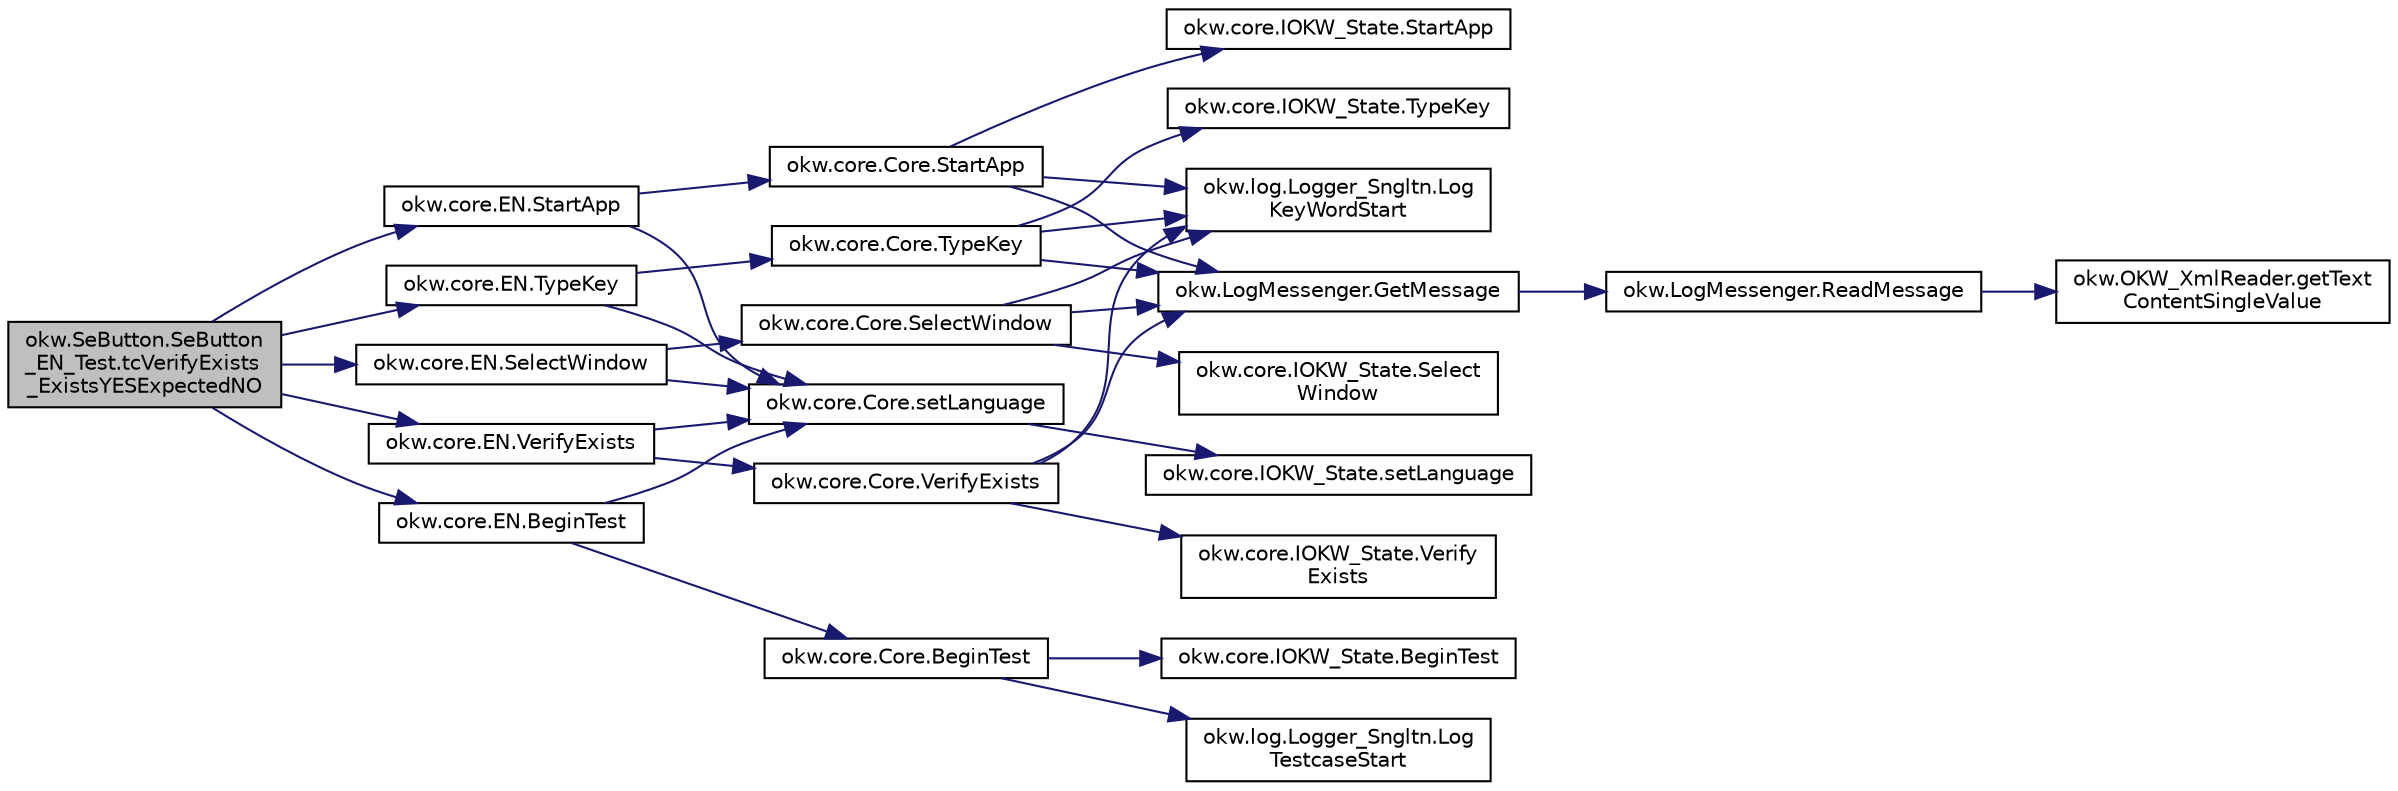 digraph "okw.SeButton.SeButton_EN_Test.tcVerifyExists_ExistsYESExpectedNO"
{
 // INTERACTIVE_SVG=YES
 // LATEX_PDF_SIZE
  edge [fontname="Helvetica",fontsize="10",labelfontname="Helvetica",labelfontsize="10"];
  node [fontname="Helvetica",fontsize="10",shape=record];
  rankdir="LR";
  Node699 [label="okw.SeButton.SeButton\l_EN_Test.tcVerifyExists\l_ExistsYESExpectedNO",height=0.2,width=0.4,color="black", fillcolor="grey75", style="filled", fontcolor="black",tooltip="Test des Schlüsselwortes VerifyExists für den GUI-Adapter SeButton."];
  Node699 -> Node700 [color="midnightblue",fontsize="10",style="solid",fontname="Helvetica"];
  Node700 [label="okw.core.EN.BeginTest",height=0.2,width=0.4,color="black", fillcolor="white", style="filled",URL="$classokw_1_1core_1_1_e_n.html#aef613b0a3e6bb8a9623984db145cae69",tooltip="Markiert den Anfang eines neuen Testfalls."];
  Node700 -> Node701 [color="midnightblue",fontsize="10",style="solid",fontname="Helvetica"];
  Node701 [label="okw.core.Core.setLanguage",height=0.2,width=0.4,color="black", fillcolor="white", style="filled",URL="$classokw_1_1core_1_1_core.html#ab4e0f723d27cb11c944ec4c82c426100",tooltip="Setzt die Sprache auf den gegebenen wert Language."];
  Node701 -> Node702 [color="midnightblue",fontsize="10",style="solid",fontname="Helvetica"];
  Node702 [label="okw.core.IOKW_State.setLanguage",height=0.2,width=0.4,color="black", fillcolor="white", style="filled",URL="$interfaceokw_1_1core_1_1_i_o_k_w___state.html#a866baa0bde08a47418f54d63bdb56097",tooltip="Interne Methode zum setzen der Sprache für die sprachabhängigen Ausgaben der Dokumentation (Log)."];
  Node700 -> Node703 [color="midnightblue",fontsize="10",style="solid",fontname="Helvetica"];
  Node703 [label="okw.core.Core.BeginTest",height=0.2,width=0.4,color="black", fillcolor="white", style="filled",URL="$classokw_1_1core_1_1_core.html#acfefe92468c9eb9e951846372726c4d8",tooltip="Markiert den Anfang eines neuen Testfalls."];
  Node703 -> Node704 [color="midnightblue",fontsize="10",style="solid",fontname="Helvetica"];
  Node704 [label="okw.log.Logger_Sngltn.Log\lTestcaseStart",height=0.2,width=0.4,color="black", fillcolor="white", style="filled",URL="$classokw_1_1log_1_1_logger___sngltn.html#a60f4ad59db847ae61df928f9920f3deb",tooltip="Ausgabe des Testfalls."];
  Node703 -> Node705 [color="midnightblue",fontsize="10",style="solid",fontname="Helvetica"];
  Node705 [label="okw.core.IOKW_State.BeginTest",height=0.2,width=0.4,color="black", fillcolor="white", style="filled",URL="$interfaceokw_1_1core_1_1_i_o_k_w___state.html#ae5480ddb1fc37eade5d899d335bc4b13",tooltip="Markiert den Anfang eines neuen Testfalls."];
  Node699 -> Node706 [color="midnightblue",fontsize="10",style="solid",fontname="Helvetica"];
  Node706 [label="okw.core.EN.StartApp",height=0.2,width=0.4,color="black", fillcolor="white", style="filled",URL="$classokw_1_1core_1_1_e_n.html#aaa7465ee7f135c724668d8b22dc2219f",tooltip="Startet die gegebene Anwendung."];
  Node706 -> Node701 [color="midnightblue",fontsize="10",style="solid",fontname="Helvetica"];
  Node706 -> Node707 [color="midnightblue",fontsize="10",style="solid",fontname="Helvetica"];
  Node707 [label="okw.core.Core.StartApp",height=0.2,width=0.4,color="black", fillcolor="white", style="filled",URL="$classokw_1_1core_1_1_core.html#ac20a22275b6aea1c4e551dce1fd0c1e9",tooltip="Startet die gegebene Anwendung."];
  Node707 -> Node708 [color="midnightblue",fontsize="10",style="solid",fontname="Helvetica"];
  Node708 [label="okw.log.Logger_Sngltn.Log\lKeyWordStart",height=0.2,width=0.4,color="black", fillcolor="white", style="filled",URL="$classokw_1_1log_1_1_logger___sngltn.html#a70ec25e200e00ecefc544e8fd371d2ef",tooltip="Ausgabe eines Schlüsselwortes."];
  Node707 -> Node709 [color="midnightblue",fontsize="10",style="solid",fontname="Helvetica"];
  Node709 [label="okw.LogMessenger.GetMessage",height=0.2,width=0.4,color="black", fillcolor="white", style="filled",URL="$classokw_1_1_log_messenger.html#af225d1f037d47b3b085175c09d78bdd2",tooltip="Holt die Log-Meldung für MethodeNmae/Textkey ohne weitere Parameter."];
  Node709 -> Node710 [color="midnightblue",fontsize="10",style="solid",fontname="Helvetica"];
  Node710 [label="okw.LogMessenger.ReadMessage",height=0.2,width=0.4,color="black", fillcolor="white", style="filled",URL="$classokw_1_1_log_messenger.html#a530cd6ab82ec82a04206a2e976ec06e3",tooltip="Interne Kernfunktion holt die Log-Meldung mit Platzhaltern aus der XML-Datei."];
  Node710 -> Node711 [color="midnightblue",fontsize="10",style="solid",fontname="Helvetica"];
  Node711 [label="okw.OKW_XmlReader.getText\lContentSingleValue",height=0.2,width=0.4,color="black", fillcolor="white", style="filled",URL="$classokw_1_1_o_k_w___xml_reader.html#ab920b5335a2e1429c14cc5f8e79f39eb",tooltip="Lies den TextContent eines Tag."];
  Node707 -> Node712 [color="midnightblue",fontsize="10",style="solid",fontname="Helvetica"];
  Node712 [label="okw.core.IOKW_State.StartApp",height=0.2,width=0.4,color="black", fillcolor="white", style="filled",URL="$interfaceokw_1_1core_1_1_i_o_k_w___state.html#a0ec9b7c60041061f1b01d85b703a27a8",tooltip="Startet die gegebene Anwendung."];
  Node699 -> Node713 [color="midnightblue",fontsize="10",style="solid",fontname="Helvetica"];
  Node713 [label="okw.core.EN.TypeKey",height=0.2,width=0.4,color="black", fillcolor="white", style="filled",URL="$classokw_1_1core_1_1_e_n.html#ae24d951e607b9b82af4f3b80e71285b9",tooltip="Tastatureingaben von Daten in das aktive Fensterobjekt."];
  Node713 -> Node701 [color="midnightblue",fontsize="10",style="solid",fontname="Helvetica"];
  Node713 -> Node714 [color="midnightblue",fontsize="10",style="solid",fontname="Helvetica"];
  Node714 [label="okw.core.Core.TypeKey",height=0.2,width=0.4,color="black", fillcolor="white", style="filled",URL="$classokw_1_1core_1_1_core.html#ad09bf3a237b88913dbe9ebc228db1cf3",tooltip="Tastatureingaben von Daten in das aktive Fensterobjekt."];
  Node714 -> Node708 [color="midnightblue",fontsize="10",style="solid",fontname="Helvetica"];
  Node714 -> Node709 [color="midnightblue",fontsize="10",style="solid",fontname="Helvetica"];
  Node714 -> Node715 [color="midnightblue",fontsize="10",style="solid",fontname="Helvetica"];
  Node715 [label="okw.core.IOKW_State.TypeKey",height=0.2,width=0.4,color="black", fillcolor="white", style="filled",URL="$interfaceokw_1_1core_1_1_i_o_k_w___state.html#a0466b45ed636074a1b6cd52de6b5fdd6",tooltip="Tastatureingaben von Daten in das aktive Fensterobjekt."];
  Node699 -> Node716 [color="midnightblue",fontsize="10",style="solid",fontname="Helvetica"];
  Node716 [label="okw.core.EN.SelectWindow",height=0.2,width=0.4,color="black", fillcolor="white", style="filled",URL="$classokw_1_1core_1_1_e_n.html#a2b61c2b39a9cfdbdfd25fe0e3d43785b",tooltip="Setzt den Kontext auf das gegebene Fenster."];
  Node716 -> Node701 [color="midnightblue",fontsize="10",style="solid",fontname="Helvetica"];
  Node716 -> Node717 [color="midnightblue",fontsize="10",style="solid",fontname="Helvetica"];
  Node717 [label="okw.core.Core.SelectWindow",height=0.2,width=0.4,color="black", fillcolor="white", style="filled",URL="$classokw_1_1core_1_1_core.html#a6a68660eb5e34965522896e2a5c48314",tooltip="Setzt den Kontext auf das gegebene Fenster."];
  Node717 -> Node708 [color="midnightblue",fontsize="10",style="solid",fontname="Helvetica"];
  Node717 -> Node709 [color="midnightblue",fontsize="10",style="solid",fontname="Helvetica"];
  Node717 -> Node718 [color="midnightblue",fontsize="10",style="solid",fontname="Helvetica"];
  Node718 [label="okw.core.IOKW_State.Select\lWindow",height=0.2,width=0.4,color="black", fillcolor="white", style="filled",URL="$interfaceokw_1_1core_1_1_i_o_k_w___state.html#ad4fc9610ed5b1176590a45b55e6ac7f0",tooltip="Setzt den Kontext auf das gegebene Fenster."];
  Node699 -> Node719 [color="midnightblue",fontsize="10",style="solid",fontname="Helvetica"];
  Node719 [label="okw.core.EN.VerifyExists",height=0.2,width=0.4,color="black", fillcolor="white", style="filled",URL="$classokw_1_1core_1_1_e_n.html#afbdb32a44d83abbf58222e5920004f28",tooltip="Prüft, ob das gegebene Objekt existiert."];
  Node719 -> Node701 [color="midnightblue",fontsize="10",style="solid",fontname="Helvetica"];
  Node719 -> Node720 [color="midnightblue",fontsize="10",style="solid",fontname="Helvetica"];
  Node720 [label="okw.core.Core.VerifyExists",height=0.2,width=0.4,color="black", fillcolor="white", style="filled",URL="$classokw_1_1core_1_1_core.html#a47af0e08b2bde199fc5d10dee040ac1b",tooltip="Prüft, ob das gegebene Objekt existiert."];
  Node720 -> Node708 [color="midnightblue",fontsize="10",style="solid",fontname="Helvetica"];
  Node720 -> Node709 [color="midnightblue",fontsize="10",style="solid",fontname="Helvetica"];
  Node720 -> Node721 [color="midnightblue",fontsize="10",style="solid",fontname="Helvetica"];
  Node721 [label="okw.core.IOKW_State.Verify\lExists",height=0.2,width=0.4,color="black", fillcolor="white", style="filled",URL="$interfaceokw_1_1core_1_1_i_o_k_w___state.html#aac781d7e7b1f3ea4ca2d138733f7f2f6",tooltip="Prüft, ob das gegebene Objekt existiert."];
}

